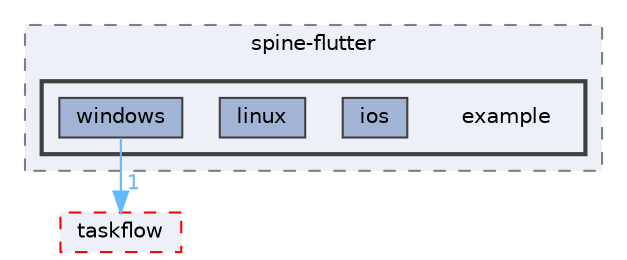 digraph "external/spine-runtimes/spine-flutter/example"
{
 // LATEX_PDF_SIZE
  bgcolor="transparent";
  edge [fontname=Helvetica,fontsize=10,labelfontname=Helvetica,labelfontsize=10];
  node [fontname=Helvetica,fontsize=10,shape=box,height=0.2,width=0.4];
  compound=true
  subgraph clusterdir_9cbbe4c027eceb009f99db5243b08688 {
    graph [ bgcolor="#edf0f7", pencolor="grey50", label="spine-flutter", fontname=Helvetica,fontsize=10 style="filled,dashed", URL="dir_9cbbe4c027eceb009f99db5243b08688.html",tooltip=""]
  subgraph clusterdir_8d7f82bf79ca42157aca760ac67c813d {
    graph [ bgcolor="#edf0f7", pencolor="grey25", label="", fontname=Helvetica,fontsize=10 style="filled,bold", URL="dir_8d7f82bf79ca42157aca760ac67c813d.html",tooltip=""]
    dir_8d7f82bf79ca42157aca760ac67c813d [shape=plaintext, label="example"];
  dir_d5b59dd938ee385d5004270d051ed2bf [label="ios", fillcolor="#a2b4d6", color="grey25", style="filled", URL="dir_d5b59dd938ee385d5004270d051ed2bf.html",tooltip=""];
  dir_4ce8df71c361ae18c156e3f213416d1d [label="linux", fillcolor="#a2b4d6", color="grey25", style="filled", URL="dir_4ce8df71c361ae18c156e3f213416d1d.html",tooltip=""];
  dir_04089ca6dabbb41d0d238647246a2e1f [label="windows", fillcolor="#a2b4d6", color="grey25", style="filled", URL="dir_04089ca6dabbb41d0d238647246a2e1f.html",tooltip=""];
  }
  }
  dir_a586d2919c2294cf68ed57ec5a464d2f [label="taskflow", fillcolor="#edf0f7", color="red", style="filled,dashed", URL="dir_a586d2919c2294cf68ed57ec5a464d2f.html",tooltip="root taskflow include dir"];
  dir_04089ca6dabbb41d0d238647246a2e1f->dir_a586d2919c2294cf68ed57ec5a464d2f [headlabel="1", labeldistance=1.5 headhref="dir_000934_000819.html" href="dir_000934_000819.html" color="steelblue1" fontcolor="steelblue1"];
}
